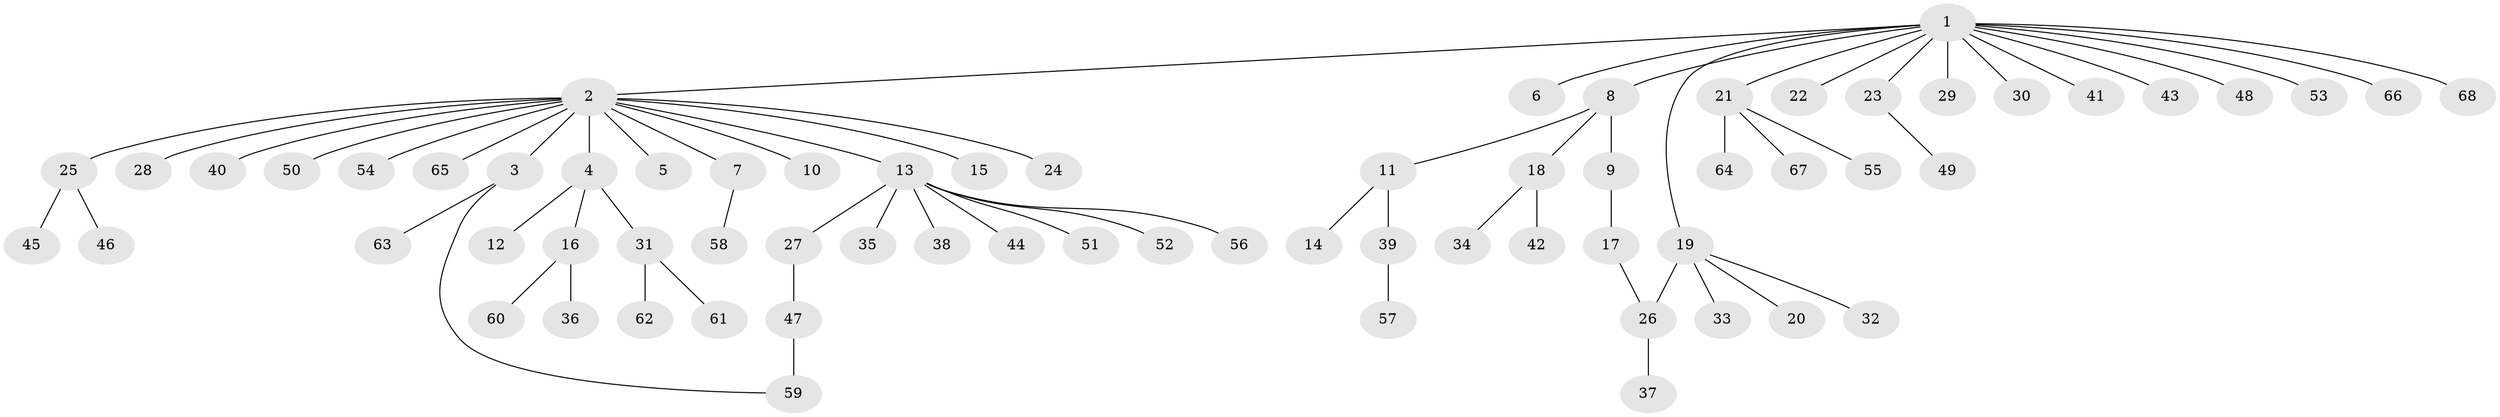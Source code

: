 // original degree distribution, {17: 0.009009009009009009, 16: 0.009009009009009009, 4: 0.05405405405405406, 5: 0.036036036036036036, 1: 0.6486486486486487, 3: 0.036036036036036036, 2: 0.18018018018018017, 9: 0.009009009009009009, 6: 0.009009009009009009, 10: 0.009009009009009009}
// Generated by graph-tools (version 1.1) at 2025/50/03/04/25 22:50:44]
// undirected, 68 vertices, 69 edges
graph export_dot {
  node [color=gray90,style=filled];
  1;
  2;
  3;
  4;
  5;
  6;
  7;
  8;
  9;
  10;
  11;
  12;
  13;
  14;
  15;
  16;
  17;
  18;
  19;
  20;
  21;
  22;
  23;
  24;
  25;
  26;
  27;
  28;
  29;
  30;
  31;
  32;
  33;
  34;
  35;
  36;
  37;
  38;
  39;
  40;
  41;
  42;
  43;
  44;
  45;
  46;
  47;
  48;
  49;
  50;
  51;
  52;
  53;
  54;
  55;
  56;
  57;
  58;
  59;
  60;
  61;
  62;
  63;
  64;
  65;
  66;
  67;
  68;
  1 -- 2 [weight=1.0];
  1 -- 6 [weight=1.0];
  1 -- 8 [weight=1.0];
  1 -- 19 [weight=1.0];
  1 -- 21 [weight=1.0];
  1 -- 22 [weight=1.0];
  1 -- 23 [weight=1.0];
  1 -- 29 [weight=1.0];
  1 -- 30 [weight=1.0];
  1 -- 41 [weight=1.0];
  1 -- 43 [weight=1.0];
  1 -- 48 [weight=1.0];
  1 -- 53 [weight=1.0];
  1 -- 66 [weight=1.0];
  1 -- 68 [weight=1.0];
  2 -- 3 [weight=1.0];
  2 -- 4 [weight=1.0];
  2 -- 5 [weight=1.0];
  2 -- 7 [weight=1.0];
  2 -- 10 [weight=1.0];
  2 -- 13 [weight=1.0];
  2 -- 15 [weight=1.0];
  2 -- 24 [weight=1.0];
  2 -- 25 [weight=1.0];
  2 -- 28 [weight=1.0];
  2 -- 40 [weight=1.0];
  2 -- 50 [weight=1.0];
  2 -- 54 [weight=1.0];
  2 -- 65 [weight=1.0];
  3 -- 59 [weight=1.0];
  3 -- 63 [weight=1.0];
  4 -- 12 [weight=1.0];
  4 -- 16 [weight=1.0];
  4 -- 31 [weight=1.0];
  7 -- 58 [weight=1.0];
  8 -- 9 [weight=1.0];
  8 -- 11 [weight=1.0];
  8 -- 18 [weight=1.0];
  9 -- 17 [weight=3.0];
  11 -- 14 [weight=1.0];
  11 -- 39 [weight=1.0];
  13 -- 27 [weight=1.0];
  13 -- 35 [weight=1.0];
  13 -- 38 [weight=1.0];
  13 -- 44 [weight=1.0];
  13 -- 51 [weight=1.0];
  13 -- 52 [weight=1.0];
  13 -- 56 [weight=1.0];
  16 -- 36 [weight=1.0];
  16 -- 60 [weight=1.0];
  17 -- 26 [weight=1.0];
  18 -- 34 [weight=1.0];
  18 -- 42 [weight=3.0];
  19 -- 20 [weight=1.0];
  19 -- 26 [weight=4.0];
  19 -- 32 [weight=1.0];
  19 -- 33 [weight=1.0];
  21 -- 55 [weight=1.0];
  21 -- 64 [weight=1.0];
  21 -- 67 [weight=1.0];
  23 -- 49 [weight=2.0];
  25 -- 45 [weight=1.0];
  25 -- 46 [weight=1.0];
  26 -- 37 [weight=1.0];
  27 -- 47 [weight=1.0];
  31 -- 61 [weight=1.0];
  31 -- 62 [weight=1.0];
  39 -- 57 [weight=1.0];
  47 -- 59 [weight=2.0];
}
